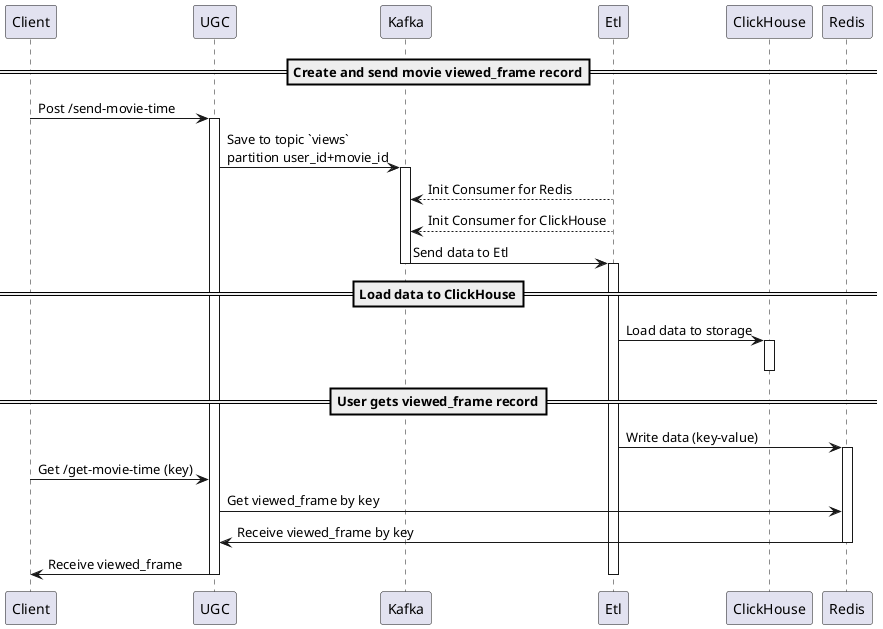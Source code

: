 @startuml
==Create and send movie viewed_frame record==

Client -> UGC: Post /send-movie-time

activate UGC
UGC -> Kafka:  Save to topic `views`\npartition user_id+movie_id

activate Kafka
Etl --> Kafka: Init Consumer for Redis
Etl --> Kafka: Init Consumer for ClickHouse
Kafka -> Etl: Send data to Etl
deactivate Kafka

activate Etl


==Load data to ClickHouse==

Etl -> ClickHouse: Load data to storage
activate ClickHouse
deactivate ClickHouse


==User gets viewed_frame record==

Etl -> Redis: Write data (key-value)

activate Redis
Client -> UGC: Get /get-movie-time (key)
UGC -> Redis: Get viewed_frame by key
Redis -> UGC: Receive viewed_frame by key
deactivate Redis

UGC -> Client: Receive viewed_frame
deactivate UGC

deactivate Etl

@enduml

